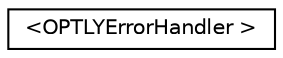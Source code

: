 digraph "Graphical Class Hierarchy"
{
  edge [fontname="Helvetica",fontsize="10",labelfontname="Helvetica",labelfontsize="10"];
  node [fontname="Helvetica",fontsize="10",shape=record];
  rankdir="LR";
  Node0 [label="\<OPTLYErrorHandler \>",height=0.2,width=0.4,color="black", fillcolor="white", style="filled",URL="$protocol_o_p_t_l_y_error_handler_01-p.html"];
}
